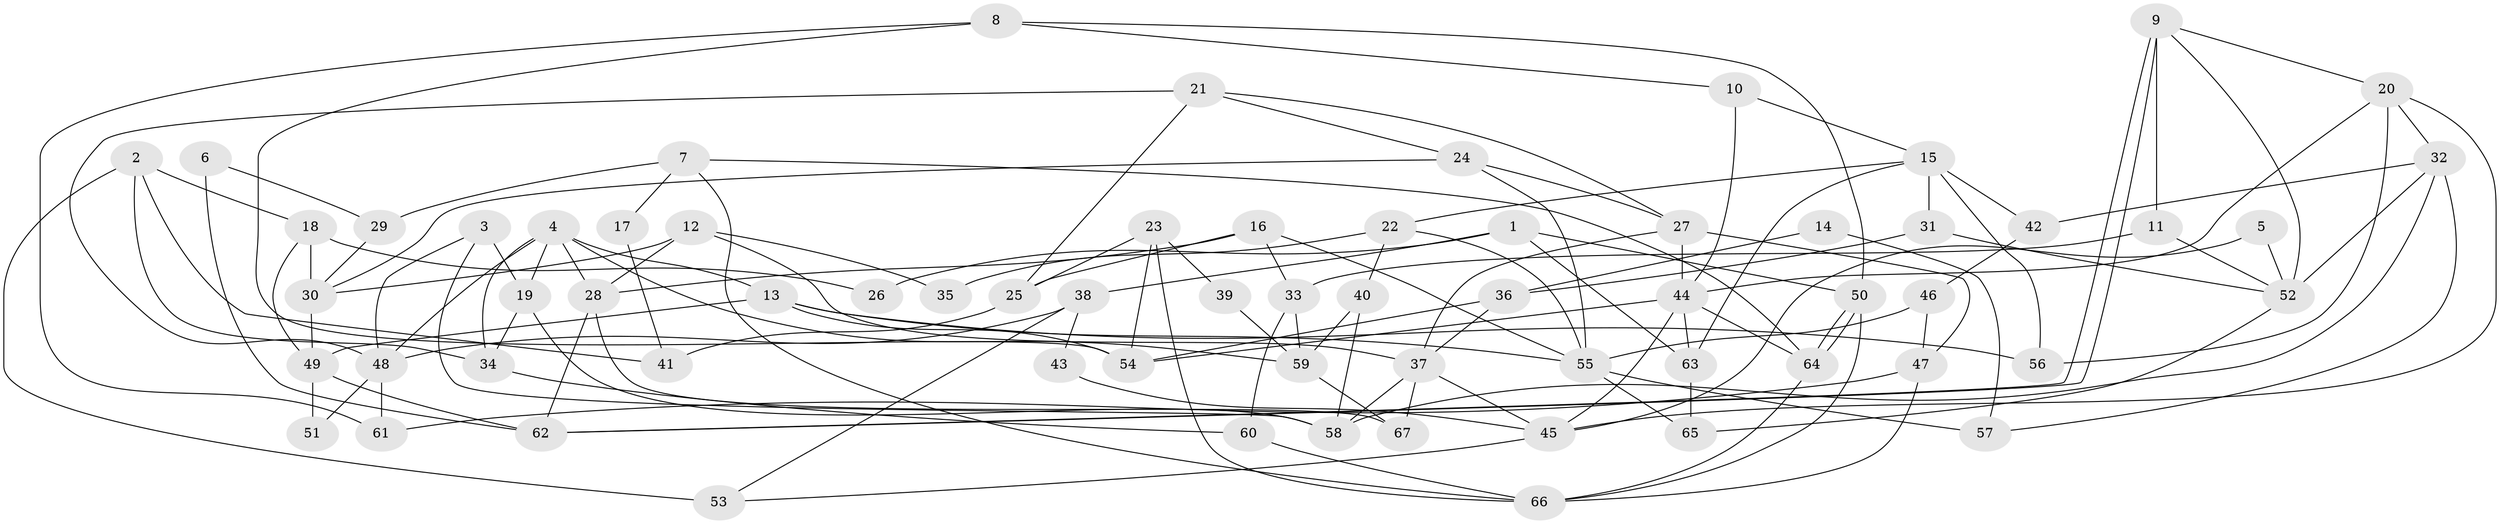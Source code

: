 // Generated by graph-tools (version 1.1) at 2025/11/02/27/25 16:11:21]
// undirected, 67 vertices, 134 edges
graph export_dot {
graph [start="1"]
  node [color=gray90,style=filled];
  1;
  2;
  3;
  4;
  5;
  6;
  7;
  8;
  9;
  10;
  11;
  12;
  13;
  14;
  15;
  16;
  17;
  18;
  19;
  20;
  21;
  22;
  23;
  24;
  25;
  26;
  27;
  28;
  29;
  30;
  31;
  32;
  33;
  34;
  35;
  36;
  37;
  38;
  39;
  40;
  41;
  42;
  43;
  44;
  45;
  46;
  47;
  48;
  49;
  50;
  51;
  52;
  53;
  54;
  55;
  56;
  57;
  58;
  59;
  60;
  61;
  62;
  63;
  64;
  65;
  66;
  67;
  1 -- 63;
  1 -- 50;
  1 -- 26;
  1 -- 38;
  2 -- 18;
  2 -- 34;
  2 -- 41;
  2 -- 53;
  3 -- 19;
  3 -- 58;
  3 -- 48;
  4 -- 48;
  4 -- 13;
  4 -- 19;
  4 -- 28;
  4 -- 34;
  4 -- 59;
  5 -- 52;
  5 -- 45;
  6 -- 62;
  6 -- 29;
  7 -- 64;
  7 -- 66;
  7 -- 17;
  7 -- 29;
  8 -- 10;
  8 -- 54;
  8 -- 50;
  8 -- 61;
  9 -- 20;
  9 -- 62;
  9 -- 62;
  9 -- 11;
  9 -- 52;
  10 -- 15;
  10 -- 44;
  11 -- 52;
  11 -- 33;
  12 -- 30;
  12 -- 37;
  12 -- 28;
  12 -- 35;
  13 -- 54;
  13 -- 55;
  13 -- 49;
  13 -- 56;
  14 -- 36;
  14 -- 57;
  15 -- 56;
  15 -- 42;
  15 -- 22;
  15 -- 31;
  15 -- 63;
  16 -- 28;
  16 -- 33;
  16 -- 25;
  16 -- 55;
  17 -- 41;
  18 -- 30;
  18 -- 49;
  18 -- 26;
  19 -- 34;
  19 -- 58;
  20 -- 45;
  20 -- 44;
  20 -- 32;
  20 -- 56;
  21 -- 25;
  21 -- 48;
  21 -- 24;
  21 -- 27;
  22 -- 55;
  22 -- 35;
  22 -- 40;
  23 -- 66;
  23 -- 54;
  23 -- 25;
  23 -- 39;
  24 -- 27;
  24 -- 30;
  24 -- 55;
  25 -- 41;
  27 -- 44;
  27 -- 37;
  27 -- 47;
  28 -- 62;
  28 -- 67;
  29 -- 30;
  30 -- 49;
  31 -- 52;
  31 -- 36;
  32 -- 58;
  32 -- 42;
  32 -- 52;
  32 -- 57;
  33 -- 59;
  33 -- 60;
  34 -- 60;
  36 -- 37;
  36 -- 54;
  37 -- 67;
  37 -- 45;
  37 -- 58;
  38 -- 48;
  38 -- 43;
  38 -- 53;
  39 -- 59;
  40 -- 58;
  40 -- 59;
  42 -- 46;
  43 -- 45;
  44 -- 63;
  44 -- 45;
  44 -- 54;
  44 -- 64;
  45 -- 53;
  46 -- 55;
  46 -- 47;
  47 -- 66;
  47 -- 61;
  48 -- 61;
  48 -- 51;
  49 -- 62;
  49 -- 51;
  50 -- 64;
  50 -- 64;
  50 -- 66;
  52 -- 65;
  55 -- 57;
  55 -- 65;
  59 -- 67;
  60 -- 66;
  63 -- 65;
  64 -- 66;
}
